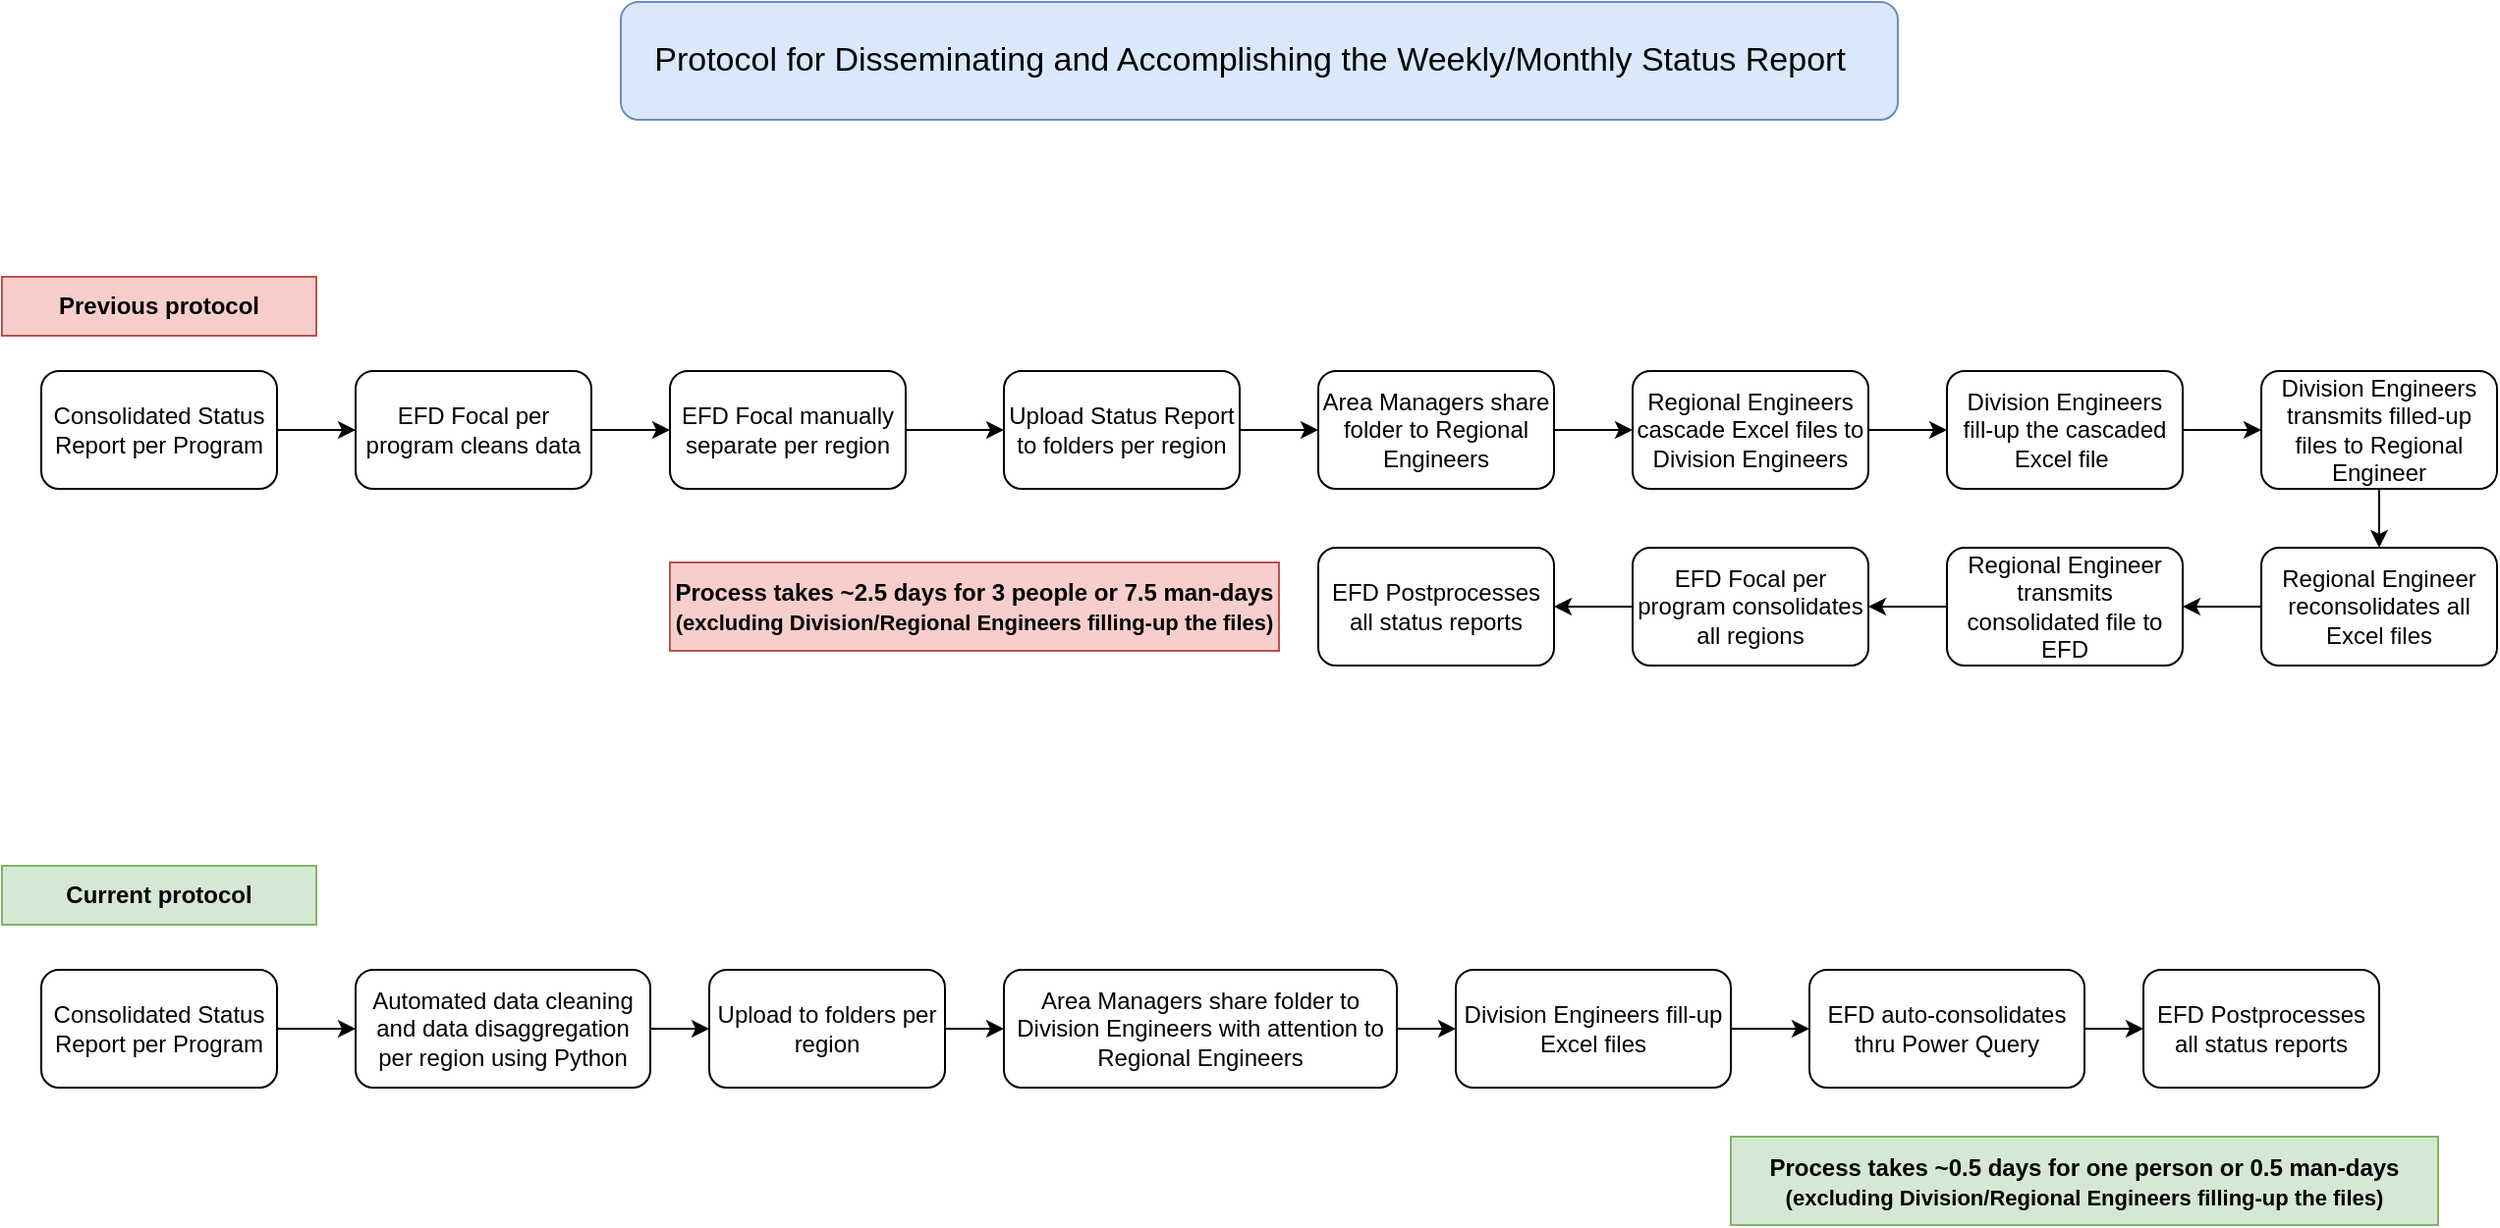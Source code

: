 <mxfile version="28.0.4">
  <diagram name="Page-1" id="E3luE1ImO6_G97NC6HWJ">
    <mxGraphModel dx="1367" dy="556" grid="1" gridSize="10" guides="1" tooltips="1" connect="1" arrows="1" fold="1" page="1" pageScale="1" pageWidth="1400" pageHeight="850" math="0" shadow="0">
      <root>
        <mxCell id="0" />
        <mxCell id="1" parent="0" />
        <mxCell id="zoCf65Lv6c-KYMwHGVU1-4" value="" style="edgeStyle=orthogonalEdgeStyle;rounded=0;orthogonalLoop=1;jettySize=auto;html=1;" edge="1" parent="1" source="zoCf65Lv6c-KYMwHGVU1-2" target="zoCf65Lv6c-KYMwHGVU1-3">
          <mxGeometry relative="1" as="geometry" />
        </mxCell>
        <mxCell id="zoCf65Lv6c-KYMwHGVU1-2" value="Consolidated Status Report per Program" style="rounded=1;whiteSpace=wrap;html=1;" vertex="1" parent="1">
          <mxGeometry x="80" y="238" width="120" height="60" as="geometry" />
        </mxCell>
        <mxCell id="zoCf65Lv6c-KYMwHGVU1-6" value="" style="edgeStyle=orthogonalEdgeStyle;rounded=0;orthogonalLoop=1;jettySize=auto;html=1;" edge="1" parent="1" source="zoCf65Lv6c-KYMwHGVU1-3" target="zoCf65Lv6c-KYMwHGVU1-5">
          <mxGeometry relative="1" as="geometry" />
        </mxCell>
        <mxCell id="zoCf65Lv6c-KYMwHGVU1-3" value="EFD Focal per program cleans data" style="rounded=1;whiteSpace=wrap;html=1;" vertex="1" parent="1">
          <mxGeometry x="240" y="238" width="120" height="60" as="geometry" />
        </mxCell>
        <mxCell id="zoCf65Lv6c-KYMwHGVU1-8" value="" style="edgeStyle=orthogonalEdgeStyle;rounded=0;orthogonalLoop=1;jettySize=auto;html=1;" edge="1" parent="1" source="zoCf65Lv6c-KYMwHGVU1-5" target="zoCf65Lv6c-KYMwHGVU1-7">
          <mxGeometry relative="1" as="geometry" />
        </mxCell>
        <mxCell id="zoCf65Lv6c-KYMwHGVU1-5" value="EFD Focal manually separate per region" style="rounded=1;whiteSpace=wrap;html=1;" vertex="1" parent="1">
          <mxGeometry x="400" y="238" width="120" height="60" as="geometry" />
        </mxCell>
        <mxCell id="zoCf65Lv6c-KYMwHGVU1-10" value="" style="edgeStyle=orthogonalEdgeStyle;rounded=0;orthogonalLoop=1;jettySize=auto;html=1;" edge="1" parent="1" source="zoCf65Lv6c-KYMwHGVU1-7" target="zoCf65Lv6c-KYMwHGVU1-9">
          <mxGeometry relative="1" as="geometry" />
        </mxCell>
        <mxCell id="zoCf65Lv6c-KYMwHGVU1-7" value="Upload Status Report to folders per region" style="rounded=1;whiteSpace=wrap;html=1;" vertex="1" parent="1">
          <mxGeometry x="570" y="238" width="120" height="60" as="geometry" />
        </mxCell>
        <mxCell id="zoCf65Lv6c-KYMwHGVU1-12" value="" style="edgeStyle=orthogonalEdgeStyle;rounded=0;orthogonalLoop=1;jettySize=auto;html=1;" edge="1" parent="1" source="zoCf65Lv6c-KYMwHGVU1-9" target="zoCf65Lv6c-KYMwHGVU1-11">
          <mxGeometry relative="1" as="geometry" />
        </mxCell>
        <mxCell id="zoCf65Lv6c-KYMwHGVU1-9" value="Area Managers share folder to Regional Engineers" style="rounded=1;whiteSpace=wrap;html=1;" vertex="1" parent="1">
          <mxGeometry x="730" y="238" width="120" height="60" as="geometry" />
        </mxCell>
        <mxCell id="zoCf65Lv6c-KYMwHGVU1-14" value="" style="edgeStyle=orthogonalEdgeStyle;rounded=0;orthogonalLoop=1;jettySize=auto;html=1;" edge="1" parent="1" source="zoCf65Lv6c-KYMwHGVU1-11" target="zoCf65Lv6c-KYMwHGVU1-13">
          <mxGeometry relative="1" as="geometry" />
        </mxCell>
        <mxCell id="zoCf65Lv6c-KYMwHGVU1-11" value="Regional Engineers cascade Excel files to Division Engineers" style="rounded=1;whiteSpace=wrap;html=1;" vertex="1" parent="1">
          <mxGeometry x="890" y="238" width="120" height="60" as="geometry" />
        </mxCell>
        <mxCell id="zoCf65Lv6c-KYMwHGVU1-16" value="" style="edgeStyle=orthogonalEdgeStyle;rounded=0;orthogonalLoop=1;jettySize=auto;html=1;" edge="1" parent="1" source="zoCf65Lv6c-KYMwHGVU1-13" target="zoCf65Lv6c-KYMwHGVU1-15">
          <mxGeometry relative="1" as="geometry" />
        </mxCell>
        <mxCell id="zoCf65Lv6c-KYMwHGVU1-13" value="Division Engineers fill-up the cascaded Excel file&amp;nbsp;" style="rounded=1;whiteSpace=wrap;html=1;" vertex="1" parent="1">
          <mxGeometry x="1050" y="238" width="120" height="60" as="geometry" />
        </mxCell>
        <mxCell id="zoCf65Lv6c-KYMwHGVU1-18" value="" style="edgeStyle=orthogonalEdgeStyle;rounded=0;orthogonalLoop=1;jettySize=auto;html=1;" edge="1" parent="1" source="zoCf65Lv6c-KYMwHGVU1-15" target="zoCf65Lv6c-KYMwHGVU1-17">
          <mxGeometry relative="1" as="geometry" />
        </mxCell>
        <mxCell id="zoCf65Lv6c-KYMwHGVU1-15" value="Division Engineers transmits filled-up files to Regional Engineer" style="rounded=1;whiteSpace=wrap;html=1;" vertex="1" parent="1">
          <mxGeometry x="1210" y="238" width="120" height="60" as="geometry" />
        </mxCell>
        <mxCell id="zoCf65Lv6c-KYMwHGVU1-20" value="" style="edgeStyle=orthogonalEdgeStyle;rounded=0;orthogonalLoop=1;jettySize=auto;html=1;" edge="1" parent="1" source="zoCf65Lv6c-KYMwHGVU1-17" target="zoCf65Lv6c-KYMwHGVU1-19">
          <mxGeometry relative="1" as="geometry" />
        </mxCell>
        <mxCell id="zoCf65Lv6c-KYMwHGVU1-17" value="Regional Engineer reconsolidates all Excel files" style="rounded=1;whiteSpace=wrap;html=1;" vertex="1" parent="1">
          <mxGeometry x="1210" y="328" width="120" height="60" as="geometry" />
        </mxCell>
        <mxCell id="zoCf65Lv6c-KYMwHGVU1-22" value="" style="edgeStyle=orthogonalEdgeStyle;rounded=0;orthogonalLoop=1;jettySize=auto;html=1;" edge="1" parent="1" source="zoCf65Lv6c-KYMwHGVU1-19" target="zoCf65Lv6c-KYMwHGVU1-21">
          <mxGeometry relative="1" as="geometry" />
        </mxCell>
        <mxCell id="zoCf65Lv6c-KYMwHGVU1-19" value="Regional Engineer transmits consolidated file to EFD" style="rounded=1;whiteSpace=wrap;html=1;" vertex="1" parent="1">
          <mxGeometry x="1050" y="328" width="120" height="60" as="geometry" />
        </mxCell>
        <mxCell id="zoCf65Lv6c-KYMwHGVU1-24" value="" style="edgeStyle=orthogonalEdgeStyle;rounded=0;orthogonalLoop=1;jettySize=auto;html=1;" edge="1" parent="1" source="zoCf65Lv6c-KYMwHGVU1-21" target="zoCf65Lv6c-KYMwHGVU1-23">
          <mxGeometry relative="1" as="geometry" />
        </mxCell>
        <mxCell id="zoCf65Lv6c-KYMwHGVU1-21" value="EFD Focal per program consolidates all regions" style="rounded=1;whiteSpace=wrap;html=1;" vertex="1" parent="1">
          <mxGeometry x="890" y="328" width="120" height="60" as="geometry" />
        </mxCell>
        <mxCell id="zoCf65Lv6c-KYMwHGVU1-23" value="EFD Postprocesses all status reports" style="rounded=1;whiteSpace=wrap;html=1;" vertex="1" parent="1">
          <mxGeometry x="730" y="328" width="120" height="60" as="geometry" />
        </mxCell>
        <mxCell id="zoCf65Lv6c-KYMwHGVU1-25" value="Process takes ~2.5 days for 3 people or 7.5 man-days &lt;font style=&quot;font-size: 11px;&quot;&gt;(excluding Division/Regional Engineers filling-up the files)&lt;/font&gt;" style="text;html=1;align=center;verticalAlign=middle;whiteSpace=wrap;rounded=0;fontStyle=1;fillColor=#f8cecc;strokeColor=#b85450;" vertex="1" parent="1">
          <mxGeometry x="400" y="335.5" width="310" height="45" as="geometry" />
        </mxCell>
        <mxCell id="zoCf65Lv6c-KYMwHGVU1-28" value="Previous protocol" style="rounded=0;whiteSpace=wrap;html=1;fillColor=#f8cecc;strokeColor=#b85450;fontStyle=1" vertex="1" parent="1">
          <mxGeometry x="60" y="190" width="160" height="30" as="geometry" />
        </mxCell>
        <mxCell id="zoCf65Lv6c-KYMwHGVU1-29" value="Current protocol" style="rounded=0;whiteSpace=wrap;html=1;fillColor=#d5e8d4;strokeColor=#82b366;fontStyle=1" vertex="1" parent="1">
          <mxGeometry x="60" y="490" width="160" height="30" as="geometry" />
        </mxCell>
        <mxCell id="zoCf65Lv6c-KYMwHGVU1-30" value="" style="edgeStyle=orthogonalEdgeStyle;rounded=0;orthogonalLoop=1;jettySize=auto;html=1;" edge="1" parent="1" source="zoCf65Lv6c-KYMwHGVU1-31" target="zoCf65Lv6c-KYMwHGVU1-33">
          <mxGeometry relative="1" as="geometry" />
        </mxCell>
        <mxCell id="zoCf65Lv6c-KYMwHGVU1-31" value="Consolidated Status Report per Program" style="rounded=1;whiteSpace=wrap;html=1;" vertex="1" parent="1">
          <mxGeometry x="80" y="543" width="120" height="60" as="geometry" />
        </mxCell>
        <mxCell id="zoCf65Lv6c-KYMwHGVU1-32" value="" style="edgeStyle=orthogonalEdgeStyle;rounded=0;orthogonalLoop=1;jettySize=auto;html=1;" edge="1" parent="1" source="zoCf65Lv6c-KYMwHGVU1-33" target="zoCf65Lv6c-KYMwHGVU1-34">
          <mxGeometry relative="1" as="geometry" />
        </mxCell>
        <mxCell id="zoCf65Lv6c-KYMwHGVU1-33" value="Automated data cleaning and data disaggregation per region using Python" style="rounded=1;whiteSpace=wrap;html=1;" vertex="1" parent="1">
          <mxGeometry x="240" y="543" width="150" height="60" as="geometry" />
        </mxCell>
        <mxCell id="zoCf65Lv6c-KYMwHGVU1-36" value="" style="edgeStyle=orthogonalEdgeStyle;rounded=0;orthogonalLoop=1;jettySize=auto;html=1;entryX=0;entryY=0.5;entryDx=0;entryDy=0;" edge="1" parent="1" source="zoCf65Lv6c-KYMwHGVU1-34" target="zoCf65Lv6c-KYMwHGVU1-37">
          <mxGeometry relative="1" as="geometry">
            <mxPoint x="600" y="573" as="targetPoint" />
          </mxGeometry>
        </mxCell>
        <mxCell id="zoCf65Lv6c-KYMwHGVU1-34" value="Upload to folders per region" style="rounded=1;whiteSpace=wrap;html=1;" vertex="1" parent="1">
          <mxGeometry x="420" y="543" width="120" height="60" as="geometry" />
        </mxCell>
        <mxCell id="zoCf65Lv6c-KYMwHGVU1-40" value="" style="edgeStyle=orthogonalEdgeStyle;rounded=0;orthogonalLoop=1;jettySize=auto;html=1;" edge="1" parent="1" source="zoCf65Lv6c-KYMwHGVU1-37" target="zoCf65Lv6c-KYMwHGVU1-39">
          <mxGeometry relative="1" as="geometry" />
        </mxCell>
        <mxCell id="zoCf65Lv6c-KYMwHGVU1-37" value="Area Managers share folder to Division Engineers with attention to Regional Engineers" style="rounded=1;whiteSpace=wrap;html=1;" vertex="1" parent="1">
          <mxGeometry x="570" y="543" width="200" height="60" as="geometry" />
        </mxCell>
        <mxCell id="zoCf65Lv6c-KYMwHGVU1-42" value="" style="edgeStyle=orthogonalEdgeStyle;rounded=0;orthogonalLoop=1;jettySize=auto;html=1;" edge="1" parent="1" source="zoCf65Lv6c-KYMwHGVU1-39" target="zoCf65Lv6c-KYMwHGVU1-41">
          <mxGeometry relative="1" as="geometry" />
        </mxCell>
        <mxCell id="zoCf65Lv6c-KYMwHGVU1-39" value="Division Engineers fill-up Excel files" style="rounded=1;whiteSpace=wrap;html=1;" vertex="1" parent="1">
          <mxGeometry x="800" y="543" width="140" height="60" as="geometry" />
        </mxCell>
        <mxCell id="zoCf65Lv6c-KYMwHGVU1-45" style="edgeStyle=orthogonalEdgeStyle;rounded=0;orthogonalLoop=1;jettySize=auto;html=1;entryX=0;entryY=0.5;entryDx=0;entryDy=0;" edge="1" parent="1" source="zoCf65Lv6c-KYMwHGVU1-41" target="zoCf65Lv6c-KYMwHGVU1-44">
          <mxGeometry relative="1" as="geometry" />
        </mxCell>
        <mxCell id="zoCf65Lv6c-KYMwHGVU1-41" value="EFD auto-consolidates thru Power Query" style="rounded=1;whiteSpace=wrap;html=1;" vertex="1" parent="1">
          <mxGeometry x="980" y="543" width="140" height="60" as="geometry" />
        </mxCell>
        <mxCell id="zoCf65Lv6c-KYMwHGVU1-44" value="EFD Postprocesses all status reports" style="rounded=1;whiteSpace=wrap;html=1;" vertex="1" parent="1">
          <mxGeometry x="1150" y="543" width="120" height="60" as="geometry" />
        </mxCell>
        <mxCell id="zoCf65Lv6c-KYMwHGVU1-46" value="Process takes ~0.5 days for one person or 0.5 man-days&lt;div&gt;&lt;span style=&quot;font-size: 11px;&quot;&gt;(excluding Division/Regional Engineers filling-up the files)&lt;/span&gt;&lt;/div&gt;" style="text;html=1;align=center;verticalAlign=middle;whiteSpace=wrap;rounded=0;fontStyle=1;fillColor=#d5e8d4;strokeColor=#82b366;" vertex="1" parent="1">
          <mxGeometry x="940" y="628" width="360" height="45" as="geometry" />
        </mxCell>
        <mxCell id="zoCf65Lv6c-KYMwHGVU1-47" value="&lt;font style=&quot;font-size: 17px;&quot;&gt;Protocol for Disseminating and Accomplishing the Weekly/Monthly Status Report&amp;nbsp;&amp;nbsp;&lt;/font&gt;" style="rounded=1;whiteSpace=wrap;html=1;fillColor=#dae8fc;strokeColor=#6c8ebf;" vertex="1" parent="1">
          <mxGeometry x="375" y="50" width="650" height="60" as="geometry" />
        </mxCell>
      </root>
    </mxGraphModel>
  </diagram>
</mxfile>

